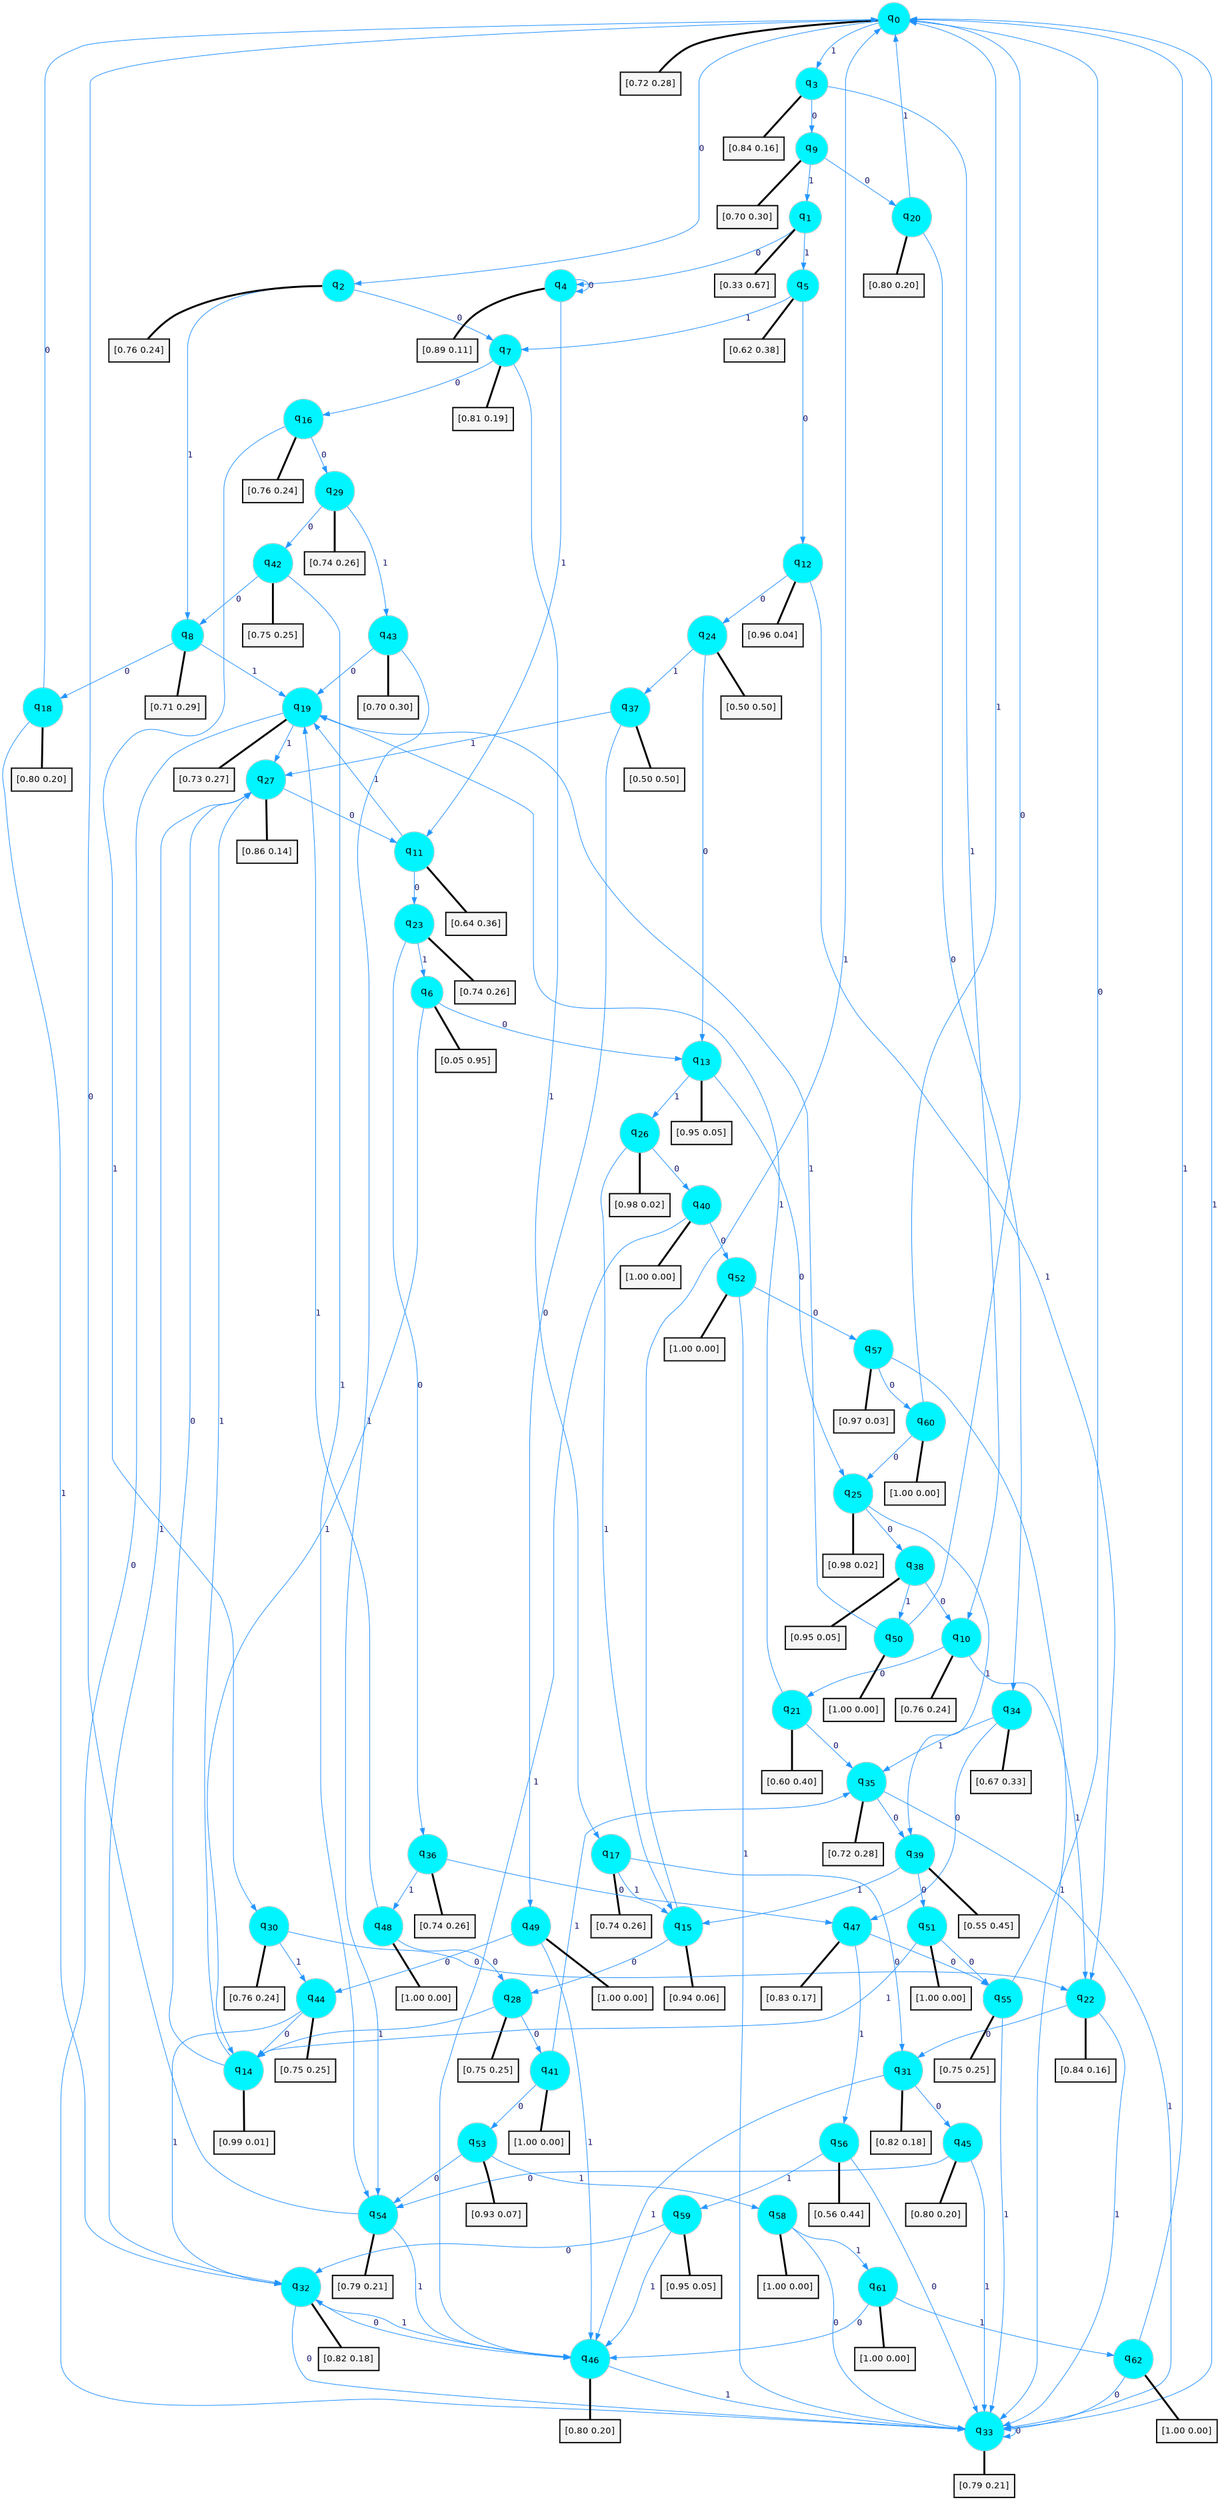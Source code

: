 digraph G {
graph [
bgcolor=transparent, dpi=300, rankdir=TD, size="40,25"];
node [
color=gray, fillcolor=turquoise1, fontcolor=black, fontname=Helvetica, fontsize=16, fontweight=bold, shape=circle, style=filled];
edge [
arrowsize=1, color=dodgerblue1, fontcolor=midnightblue, fontname=courier, fontweight=bold, penwidth=1, style=solid, weight=20];
0[label=<q<SUB>0</SUB>>];
1[label=<q<SUB>1</SUB>>];
2[label=<q<SUB>2</SUB>>];
3[label=<q<SUB>3</SUB>>];
4[label=<q<SUB>4</SUB>>];
5[label=<q<SUB>5</SUB>>];
6[label=<q<SUB>6</SUB>>];
7[label=<q<SUB>7</SUB>>];
8[label=<q<SUB>8</SUB>>];
9[label=<q<SUB>9</SUB>>];
10[label=<q<SUB>10</SUB>>];
11[label=<q<SUB>11</SUB>>];
12[label=<q<SUB>12</SUB>>];
13[label=<q<SUB>13</SUB>>];
14[label=<q<SUB>14</SUB>>];
15[label=<q<SUB>15</SUB>>];
16[label=<q<SUB>16</SUB>>];
17[label=<q<SUB>17</SUB>>];
18[label=<q<SUB>18</SUB>>];
19[label=<q<SUB>19</SUB>>];
20[label=<q<SUB>20</SUB>>];
21[label=<q<SUB>21</SUB>>];
22[label=<q<SUB>22</SUB>>];
23[label=<q<SUB>23</SUB>>];
24[label=<q<SUB>24</SUB>>];
25[label=<q<SUB>25</SUB>>];
26[label=<q<SUB>26</SUB>>];
27[label=<q<SUB>27</SUB>>];
28[label=<q<SUB>28</SUB>>];
29[label=<q<SUB>29</SUB>>];
30[label=<q<SUB>30</SUB>>];
31[label=<q<SUB>31</SUB>>];
32[label=<q<SUB>32</SUB>>];
33[label=<q<SUB>33</SUB>>];
34[label=<q<SUB>34</SUB>>];
35[label=<q<SUB>35</SUB>>];
36[label=<q<SUB>36</SUB>>];
37[label=<q<SUB>37</SUB>>];
38[label=<q<SUB>38</SUB>>];
39[label=<q<SUB>39</SUB>>];
40[label=<q<SUB>40</SUB>>];
41[label=<q<SUB>41</SUB>>];
42[label=<q<SUB>42</SUB>>];
43[label=<q<SUB>43</SUB>>];
44[label=<q<SUB>44</SUB>>];
45[label=<q<SUB>45</SUB>>];
46[label=<q<SUB>46</SUB>>];
47[label=<q<SUB>47</SUB>>];
48[label=<q<SUB>48</SUB>>];
49[label=<q<SUB>49</SUB>>];
50[label=<q<SUB>50</SUB>>];
51[label=<q<SUB>51</SUB>>];
52[label=<q<SUB>52</SUB>>];
53[label=<q<SUB>53</SUB>>];
54[label=<q<SUB>54</SUB>>];
55[label=<q<SUB>55</SUB>>];
56[label=<q<SUB>56</SUB>>];
57[label=<q<SUB>57</SUB>>];
58[label=<q<SUB>58</SUB>>];
59[label=<q<SUB>59</SUB>>];
60[label=<q<SUB>60</SUB>>];
61[label=<q<SUB>61</SUB>>];
62[label=<q<SUB>62</SUB>>];
63[label="[0.72 0.28]", shape=box,fontcolor=black, fontname=Helvetica, fontsize=14, penwidth=2, fillcolor=whitesmoke,color=black];
64[label="[0.33 0.67]", shape=box,fontcolor=black, fontname=Helvetica, fontsize=14, penwidth=2, fillcolor=whitesmoke,color=black];
65[label="[0.76 0.24]", shape=box,fontcolor=black, fontname=Helvetica, fontsize=14, penwidth=2, fillcolor=whitesmoke,color=black];
66[label="[0.84 0.16]", shape=box,fontcolor=black, fontname=Helvetica, fontsize=14, penwidth=2, fillcolor=whitesmoke,color=black];
67[label="[0.89 0.11]", shape=box,fontcolor=black, fontname=Helvetica, fontsize=14, penwidth=2, fillcolor=whitesmoke,color=black];
68[label="[0.62 0.38]", shape=box,fontcolor=black, fontname=Helvetica, fontsize=14, penwidth=2, fillcolor=whitesmoke,color=black];
69[label="[0.05 0.95]", shape=box,fontcolor=black, fontname=Helvetica, fontsize=14, penwidth=2, fillcolor=whitesmoke,color=black];
70[label="[0.81 0.19]", shape=box,fontcolor=black, fontname=Helvetica, fontsize=14, penwidth=2, fillcolor=whitesmoke,color=black];
71[label="[0.71 0.29]", shape=box,fontcolor=black, fontname=Helvetica, fontsize=14, penwidth=2, fillcolor=whitesmoke,color=black];
72[label="[0.70 0.30]", shape=box,fontcolor=black, fontname=Helvetica, fontsize=14, penwidth=2, fillcolor=whitesmoke,color=black];
73[label="[0.76 0.24]", shape=box,fontcolor=black, fontname=Helvetica, fontsize=14, penwidth=2, fillcolor=whitesmoke,color=black];
74[label="[0.64 0.36]", shape=box,fontcolor=black, fontname=Helvetica, fontsize=14, penwidth=2, fillcolor=whitesmoke,color=black];
75[label="[0.96 0.04]", shape=box,fontcolor=black, fontname=Helvetica, fontsize=14, penwidth=2, fillcolor=whitesmoke,color=black];
76[label="[0.95 0.05]", shape=box,fontcolor=black, fontname=Helvetica, fontsize=14, penwidth=2, fillcolor=whitesmoke,color=black];
77[label="[0.99 0.01]", shape=box,fontcolor=black, fontname=Helvetica, fontsize=14, penwidth=2, fillcolor=whitesmoke,color=black];
78[label="[0.94 0.06]", shape=box,fontcolor=black, fontname=Helvetica, fontsize=14, penwidth=2, fillcolor=whitesmoke,color=black];
79[label="[0.76 0.24]", shape=box,fontcolor=black, fontname=Helvetica, fontsize=14, penwidth=2, fillcolor=whitesmoke,color=black];
80[label="[0.74 0.26]", shape=box,fontcolor=black, fontname=Helvetica, fontsize=14, penwidth=2, fillcolor=whitesmoke,color=black];
81[label="[0.80 0.20]", shape=box,fontcolor=black, fontname=Helvetica, fontsize=14, penwidth=2, fillcolor=whitesmoke,color=black];
82[label="[0.73 0.27]", shape=box,fontcolor=black, fontname=Helvetica, fontsize=14, penwidth=2, fillcolor=whitesmoke,color=black];
83[label="[0.80 0.20]", shape=box,fontcolor=black, fontname=Helvetica, fontsize=14, penwidth=2, fillcolor=whitesmoke,color=black];
84[label="[0.60 0.40]", shape=box,fontcolor=black, fontname=Helvetica, fontsize=14, penwidth=2, fillcolor=whitesmoke,color=black];
85[label="[0.84 0.16]", shape=box,fontcolor=black, fontname=Helvetica, fontsize=14, penwidth=2, fillcolor=whitesmoke,color=black];
86[label="[0.74 0.26]", shape=box,fontcolor=black, fontname=Helvetica, fontsize=14, penwidth=2, fillcolor=whitesmoke,color=black];
87[label="[0.50 0.50]", shape=box,fontcolor=black, fontname=Helvetica, fontsize=14, penwidth=2, fillcolor=whitesmoke,color=black];
88[label="[0.98 0.02]", shape=box,fontcolor=black, fontname=Helvetica, fontsize=14, penwidth=2, fillcolor=whitesmoke,color=black];
89[label="[0.98 0.02]", shape=box,fontcolor=black, fontname=Helvetica, fontsize=14, penwidth=2, fillcolor=whitesmoke,color=black];
90[label="[0.86 0.14]", shape=box,fontcolor=black, fontname=Helvetica, fontsize=14, penwidth=2, fillcolor=whitesmoke,color=black];
91[label="[0.75 0.25]", shape=box,fontcolor=black, fontname=Helvetica, fontsize=14, penwidth=2, fillcolor=whitesmoke,color=black];
92[label="[0.74 0.26]", shape=box,fontcolor=black, fontname=Helvetica, fontsize=14, penwidth=2, fillcolor=whitesmoke,color=black];
93[label="[0.76 0.24]", shape=box,fontcolor=black, fontname=Helvetica, fontsize=14, penwidth=2, fillcolor=whitesmoke,color=black];
94[label="[0.82 0.18]", shape=box,fontcolor=black, fontname=Helvetica, fontsize=14, penwidth=2, fillcolor=whitesmoke,color=black];
95[label="[0.82 0.18]", shape=box,fontcolor=black, fontname=Helvetica, fontsize=14, penwidth=2, fillcolor=whitesmoke,color=black];
96[label="[0.79 0.21]", shape=box,fontcolor=black, fontname=Helvetica, fontsize=14, penwidth=2, fillcolor=whitesmoke,color=black];
97[label="[0.67 0.33]", shape=box,fontcolor=black, fontname=Helvetica, fontsize=14, penwidth=2, fillcolor=whitesmoke,color=black];
98[label="[0.72 0.28]", shape=box,fontcolor=black, fontname=Helvetica, fontsize=14, penwidth=2, fillcolor=whitesmoke,color=black];
99[label="[0.74 0.26]", shape=box,fontcolor=black, fontname=Helvetica, fontsize=14, penwidth=2, fillcolor=whitesmoke,color=black];
100[label="[0.50 0.50]", shape=box,fontcolor=black, fontname=Helvetica, fontsize=14, penwidth=2, fillcolor=whitesmoke,color=black];
101[label="[0.95 0.05]", shape=box,fontcolor=black, fontname=Helvetica, fontsize=14, penwidth=2, fillcolor=whitesmoke,color=black];
102[label="[0.55 0.45]", shape=box,fontcolor=black, fontname=Helvetica, fontsize=14, penwidth=2, fillcolor=whitesmoke,color=black];
103[label="[1.00 0.00]", shape=box,fontcolor=black, fontname=Helvetica, fontsize=14, penwidth=2, fillcolor=whitesmoke,color=black];
104[label="[1.00 0.00]", shape=box,fontcolor=black, fontname=Helvetica, fontsize=14, penwidth=2, fillcolor=whitesmoke,color=black];
105[label="[0.75 0.25]", shape=box,fontcolor=black, fontname=Helvetica, fontsize=14, penwidth=2, fillcolor=whitesmoke,color=black];
106[label="[0.70 0.30]", shape=box,fontcolor=black, fontname=Helvetica, fontsize=14, penwidth=2, fillcolor=whitesmoke,color=black];
107[label="[0.75 0.25]", shape=box,fontcolor=black, fontname=Helvetica, fontsize=14, penwidth=2, fillcolor=whitesmoke,color=black];
108[label="[0.80 0.20]", shape=box,fontcolor=black, fontname=Helvetica, fontsize=14, penwidth=2, fillcolor=whitesmoke,color=black];
109[label="[0.80 0.20]", shape=box,fontcolor=black, fontname=Helvetica, fontsize=14, penwidth=2, fillcolor=whitesmoke,color=black];
110[label="[0.83 0.17]", shape=box,fontcolor=black, fontname=Helvetica, fontsize=14, penwidth=2, fillcolor=whitesmoke,color=black];
111[label="[1.00 0.00]", shape=box,fontcolor=black, fontname=Helvetica, fontsize=14, penwidth=2, fillcolor=whitesmoke,color=black];
112[label="[1.00 0.00]", shape=box,fontcolor=black, fontname=Helvetica, fontsize=14, penwidth=2, fillcolor=whitesmoke,color=black];
113[label="[1.00 0.00]", shape=box,fontcolor=black, fontname=Helvetica, fontsize=14, penwidth=2, fillcolor=whitesmoke,color=black];
114[label="[1.00 0.00]", shape=box,fontcolor=black, fontname=Helvetica, fontsize=14, penwidth=2, fillcolor=whitesmoke,color=black];
115[label="[1.00 0.00]", shape=box,fontcolor=black, fontname=Helvetica, fontsize=14, penwidth=2, fillcolor=whitesmoke,color=black];
116[label="[0.93 0.07]", shape=box,fontcolor=black, fontname=Helvetica, fontsize=14, penwidth=2, fillcolor=whitesmoke,color=black];
117[label="[0.79 0.21]", shape=box,fontcolor=black, fontname=Helvetica, fontsize=14, penwidth=2, fillcolor=whitesmoke,color=black];
118[label="[0.75 0.25]", shape=box,fontcolor=black, fontname=Helvetica, fontsize=14, penwidth=2, fillcolor=whitesmoke,color=black];
119[label="[0.56 0.44]", shape=box,fontcolor=black, fontname=Helvetica, fontsize=14, penwidth=2, fillcolor=whitesmoke,color=black];
120[label="[0.97 0.03]", shape=box,fontcolor=black, fontname=Helvetica, fontsize=14, penwidth=2, fillcolor=whitesmoke,color=black];
121[label="[1.00 0.00]", shape=box,fontcolor=black, fontname=Helvetica, fontsize=14, penwidth=2, fillcolor=whitesmoke,color=black];
122[label="[0.95 0.05]", shape=box,fontcolor=black, fontname=Helvetica, fontsize=14, penwidth=2, fillcolor=whitesmoke,color=black];
123[label="[1.00 0.00]", shape=box,fontcolor=black, fontname=Helvetica, fontsize=14, penwidth=2, fillcolor=whitesmoke,color=black];
124[label="[1.00 0.00]", shape=box,fontcolor=black, fontname=Helvetica, fontsize=14, penwidth=2, fillcolor=whitesmoke,color=black];
125[label="[1.00 0.00]", shape=box,fontcolor=black, fontname=Helvetica, fontsize=14, penwidth=2, fillcolor=whitesmoke,color=black];
0->2 [label=0];
0->3 [label=1];
0->63 [arrowhead=none, penwidth=3,color=black];
1->4 [label=0];
1->5 [label=1];
1->64 [arrowhead=none, penwidth=3,color=black];
2->7 [label=0];
2->8 [label=1];
2->65 [arrowhead=none, penwidth=3,color=black];
3->9 [label=0];
3->10 [label=1];
3->66 [arrowhead=none, penwidth=3,color=black];
4->4 [label=0];
4->11 [label=1];
4->67 [arrowhead=none, penwidth=3,color=black];
5->12 [label=0];
5->7 [label=1];
5->68 [arrowhead=none, penwidth=3,color=black];
6->13 [label=0];
6->14 [label=1];
6->69 [arrowhead=none, penwidth=3,color=black];
7->16 [label=0];
7->17 [label=1];
7->70 [arrowhead=none, penwidth=3,color=black];
8->18 [label=0];
8->19 [label=1];
8->71 [arrowhead=none, penwidth=3,color=black];
9->20 [label=0];
9->1 [label=1];
9->72 [arrowhead=none, penwidth=3,color=black];
10->21 [label=0];
10->22 [label=1];
10->73 [arrowhead=none, penwidth=3,color=black];
11->23 [label=0];
11->19 [label=1];
11->74 [arrowhead=none, penwidth=3,color=black];
12->24 [label=0];
12->22 [label=1];
12->75 [arrowhead=none, penwidth=3,color=black];
13->25 [label=0];
13->26 [label=1];
13->76 [arrowhead=none, penwidth=3,color=black];
14->27 [label=0];
14->27 [label=1];
14->77 [arrowhead=none, penwidth=3,color=black];
15->28 [label=0];
15->0 [label=1];
15->78 [arrowhead=none, penwidth=3,color=black];
16->29 [label=0];
16->30 [label=1];
16->79 [arrowhead=none, penwidth=3,color=black];
17->31 [label=0];
17->15 [label=1];
17->80 [arrowhead=none, penwidth=3,color=black];
18->0 [label=0];
18->32 [label=1];
18->81 [arrowhead=none, penwidth=3,color=black];
19->33 [label=0];
19->27 [label=1];
19->82 [arrowhead=none, penwidth=3,color=black];
20->34 [label=0];
20->0 [label=1];
20->83 [arrowhead=none, penwidth=3,color=black];
21->35 [label=0];
21->19 [label=1];
21->84 [arrowhead=none, penwidth=3,color=black];
22->31 [label=0];
22->33 [label=1];
22->85 [arrowhead=none, penwidth=3,color=black];
23->36 [label=0];
23->6 [label=1];
23->86 [arrowhead=none, penwidth=3,color=black];
24->13 [label=0];
24->37 [label=1];
24->87 [arrowhead=none, penwidth=3,color=black];
25->38 [label=0];
25->39 [label=1];
25->88 [arrowhead=none, penwidth=3,color=black];
26->40 [label=0];
26->15 [label=1];
26->89 [arrowhead=none, penwidth=3,color=black];
27->11 [label=0];
27->32 [label=1];
27->90 [arrowhead=none, penwidth=3,color=black];
28->41 [label=0];
28->14 [label=1];
28->91 [arrowhead=none, penwidth=3,color=black];
29->42 [label=0];
29->43 [label=1];
29->92 [arrowhead=none, penwidth=3,color=black];
30->22 [label=0];
30->44 [label=1];
30->93 [arrowhead=none, penwidth=3,color=black];
31->45 [label=0];
31->46 [label=1];
31->94 [arrowhead=none, penwidth=3,color=black];
32->33 [label=0];
32->46 [label=1];
32->95 [arrowhead=none, penwidth=3,color=black];
33->33 [label=0];
33->0 [label=1];
33->96 [arrowhead=none, penwidth=3,color=black];
34->47 [label=0];
34->35 [label=1];
34->97 [arrowhead=none, penwidth=3,color=black];
35->39 [label=0];
35->33 [label=1];
35->98 [arrowhead=none, penwidth=3,color=black];
36->47 [label=0];
36->48 [label=1];
36->99 [arrowhead=none, penwidth=3,color=black];
37->49 [label=0];
37->27 [label=1];
37->100 [arrowhead=none, penwidth=3,color=black];
38->10 [label=0];
38->50 [label=1];
38->101 [arrowhead=none, penwidth=3,color=black];
39->51 [label=0];
39->15 [label=1];
39->102 [arrowhead=none, penwidth=3,color=black];
40->52 [label=0];
40->46 [label=1];
40->103 [arrowhead=none, penwidth=3,color=black];
41->53 [label=0];
41->35 [label=1];
41->104 [arrowhead=none, penwidth=3,color=black];
42->8 [label=0];
42->54 [label=1];
42->105 [arrowhead=none, penwidth=3,color=black];
43->19 [label=0];
43->54 [label=1];
43->106 [arrowhead=none, penwidth=3,color=black];
44->14 [label=0];
44->32 [label=1];
44->107 [arrowhead=none, penwidth=3,color=black];
45->54 [label=0];
45->33 [label=1];
45->108 [arrowhead=none, penwidth=3,color=black];
46->32 [label=0];
46->33 [label=1];
46->109 [arrowhead=none, penwidth=3,color=black];
47->55 [label=0];
47->56 [label=1];
47->110 [arrowhead=none, penwidth=3,color=black];
48->28 [label=0];
48->19 [label=1];
48->111 [arrowhead=none, penwidth=3,color=black];
49->44 [label=0];
49->46 [label=1];
49->112 [arrowhead=none, penwidth=3,color=black];
50->0 [label=0];
50->19 [label=1];
50->113 [arrowhead=none, penwidth=3,color=black];
51->55 [label=0];
51->14 [label=1];
51->114 [arrowhead=none, penwidth=3,color=black];
52->57 [label=0];
52->33 [label=1];
52->115 [arrowhead=none, penwidth=3,color=black];
53->54 [label=0];
53->58 [label=1];
53->116 [arrowhead=none, penwidth=3,color=black];
54->0 [label=0];
54->46 [label=1];
54->117 [arrowhead=none, penwidth=3,color=black];
55->0 [label=0];
55->33 [label=1];
55->118 [arrowhead=none, penwidth=3,color=black];
56->33 [label=0];
56->59 [label=1];
56->119 [arrowhead=none, penwidth=3,color=black];
57->60 [label=0];
57->33 [label=1];
57->120 [arrowhead=none, penwidth=3,color=black];
58->33 [label=0];
58->61 [label=1];
58->121 [arrowhead=none, penwidth=3,color=black];
59->32 [label=0];
59->46 [label=1];
59->122 [arrowhead=none, penwidth=3,color=black];
60->25 [label=0];
60->0 [label=1];
60->123 [arrowhead=none, penwidth=3,color=black];
61->46 [label=0];
61->62 [label=1];
61->124 [arrowhead=none, penwidth=3,color=black];
62->33 [label=0];
62->0 [label=1];
62->125 [arrowhead=none, penwidth=3,color=black];
}
